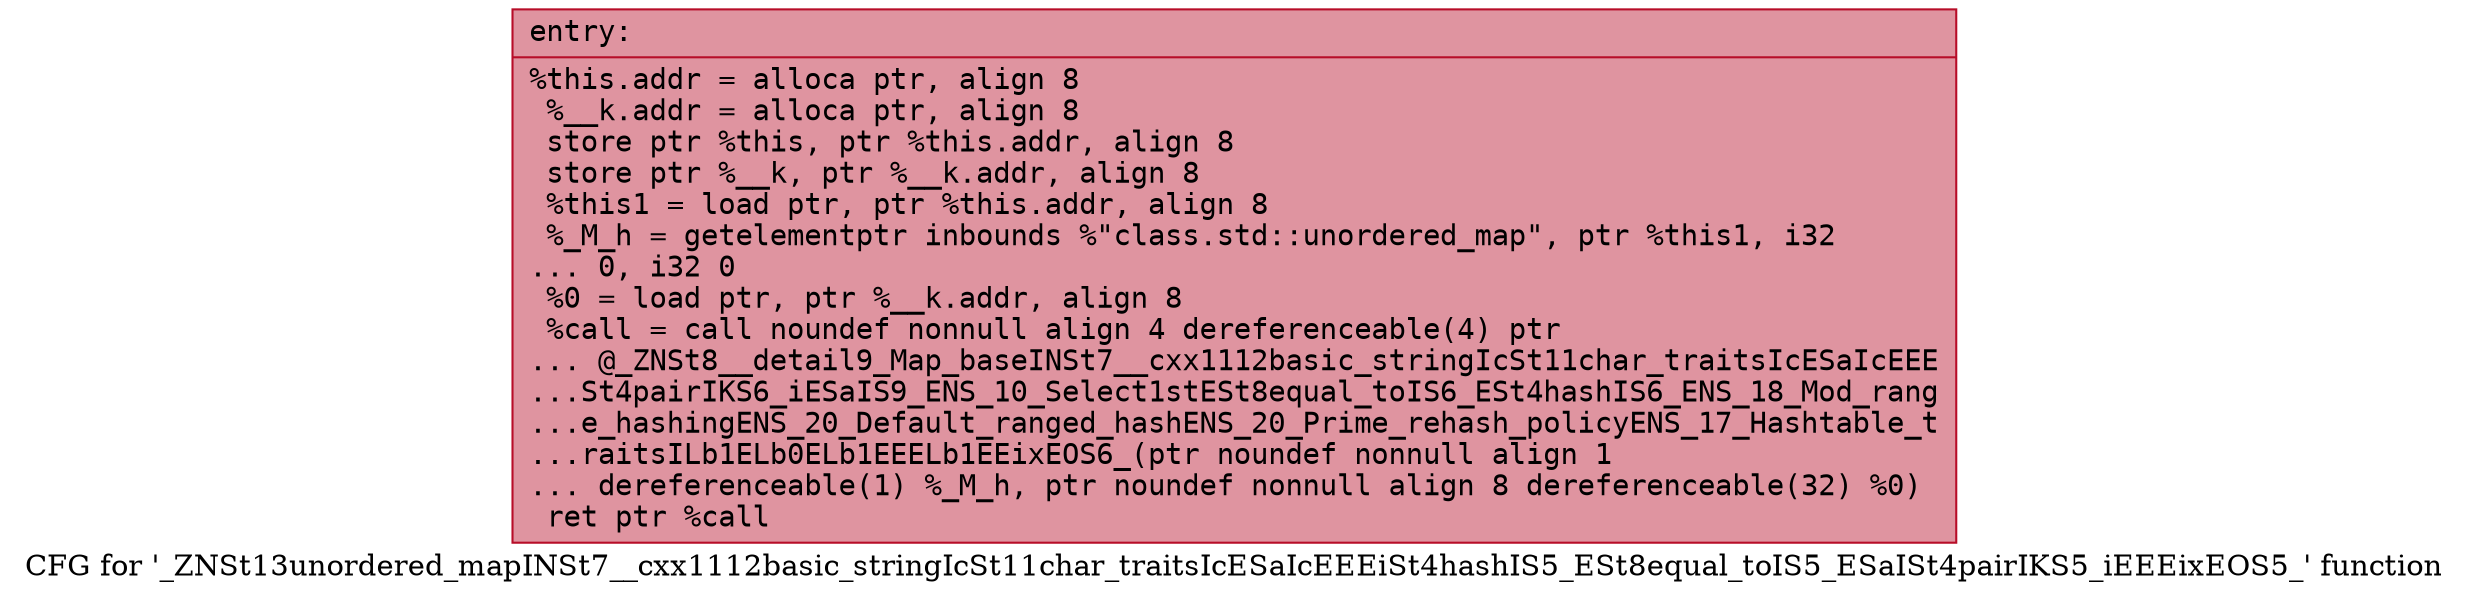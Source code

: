 digraph "CFG for '_ZNSt13unordered_mapINSt7__cxx1112basic_stringIcSt11char_traitsIcESaIcEEEiSt4hashIS5_ESt8equal_toIS5_ESaISt4pairIKS5_iEEEixEOS5_' function" {
	label="CFG for '_ZNSt13unordered_mapINSt7__cxx1112basic_stringIcSt11char_traitsIcESaIcEEEiSt4hashIS5_ESt8equal_toIS5_ESaISt4pairIKS5_iEEEixEOS5_' function";

	Node0x55bfca1224c0 [shape=record,color="#b70d28ff", style=filled, fillcolor="#b70d2870" fontname="Courier",label="{entry:\l|  %this.addr = alloca ptr, align 8\l  %__k.addr = alloca ptr, align 8\l  store ptr %this, ptr %this.addr, align 8\l  store ptr %__k, ptr %__k.addr, align 8\l  %this1 = load ptr, ptr %this.addr, align 8\l  %_M_h = getelementptr inbounds %\"class.std::unordered_map\", ptr %this1, i32\l... 0, i32 0\l  %0 = load ptr, ptr %__k.addr, align 8\l  %call = call noundef nonnull align 4 dereferenceable(4) ptr\l... @_ZNSt8__detail9_Map_baseINSt7__cxx1112basic_stringIcSt11char_traitsIcESaIcEEE\l...St4pairIKS6_iESaIS9_ENS_10_Select1stESt8equal_toIS6_ESt4hashIS6_ENS_18_Mod_rang\l...e_hashingENS_20_Default_ranged_hashENS_20_Prime_rehash_policyENS_17_Hashtable_t\l...raitsILb1ELb0ELb1EEELb1EEixEOS6_(ptr noundef nonnull align 1\l... dereferenceable(1) %_M_h, ptr noundef nonnull align 8 dereferenceable(32) %0)\l  ret ptr %call\l}"];
}
